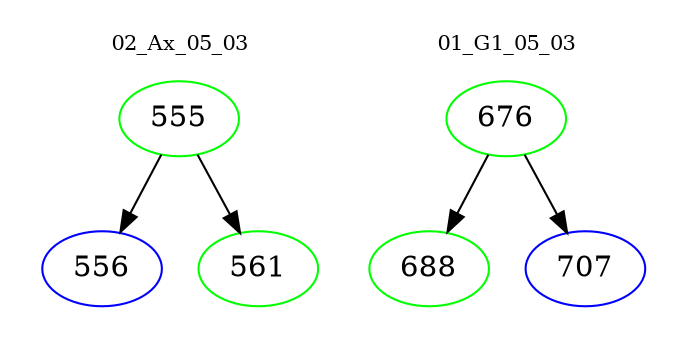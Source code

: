 digraph{
subgraph cluster_0 {
color = white
label = "02_Ax_05_03";
fontsize=10;
T0_555 [label="555", color="green"]
T0_555 -> T0_556 [color="black"]
T0_556 [label="556", color="blue"]
T0_555 -> T0_561 [color="black"]
T0_561 [label="561", color="green"]
}
subgraph cluster_1 {
color = white
label = "01_G1_05_03";
fontsize=10;
T1_676 [label="676", color="green"]
T1_676 -> T1_688 [color="black"]
T1_688 [label="688", color="green"]
T1_676 -> T1_707 [color="black"]
T1_707 [label="707", color="blue"]
}
}

